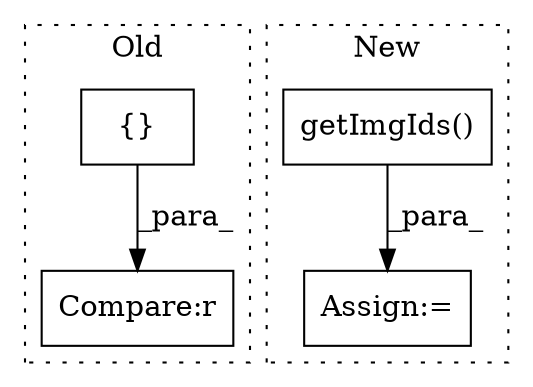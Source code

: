 digraph G {
subgraph cluster0 {
1 [label="{}" a="95" s="2535,2724" l="14,11" shape="box"];
3 [label="Compare:r" a="40" s="2899" l="27" shape="box"];
label = "Old";
style="dotted";
}
subgraph cluster1 {
2 [label="getImgIds()" a="75" s="1344" l="22" shape="box"];
4 [label="Assign:=" a="68" s="1341" l="3" shape="box"];
label = "New";
style="dotted";
}
1 -> 3 [label="_para_"];
2 -> 4 [label="_para_"];
}